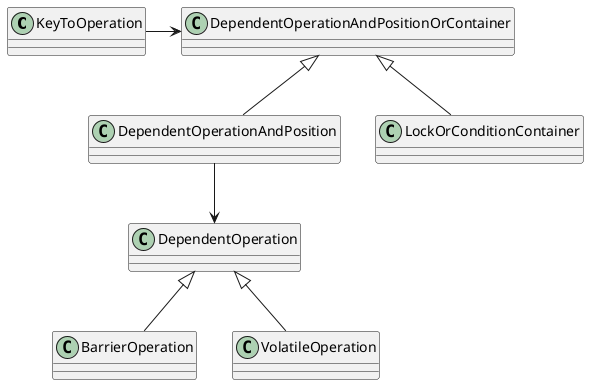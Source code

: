 @startuml
'https://plantuml.com/class-diagram

class KeyToOperation


KeyToOperation -> DependentOperationAndPositionOrContainer

DependentOperationAndPositionOrContainer <|-- DependentOperationAndPosition

DependentOperationAndPositionOrContainer <|-- LockOrConditionContainer

DependentOperationAndPosition --> DependentOperation


DependentOperation <|-- BarrierOperation

DependentOperation <|-- VolatileOperation

@enduml